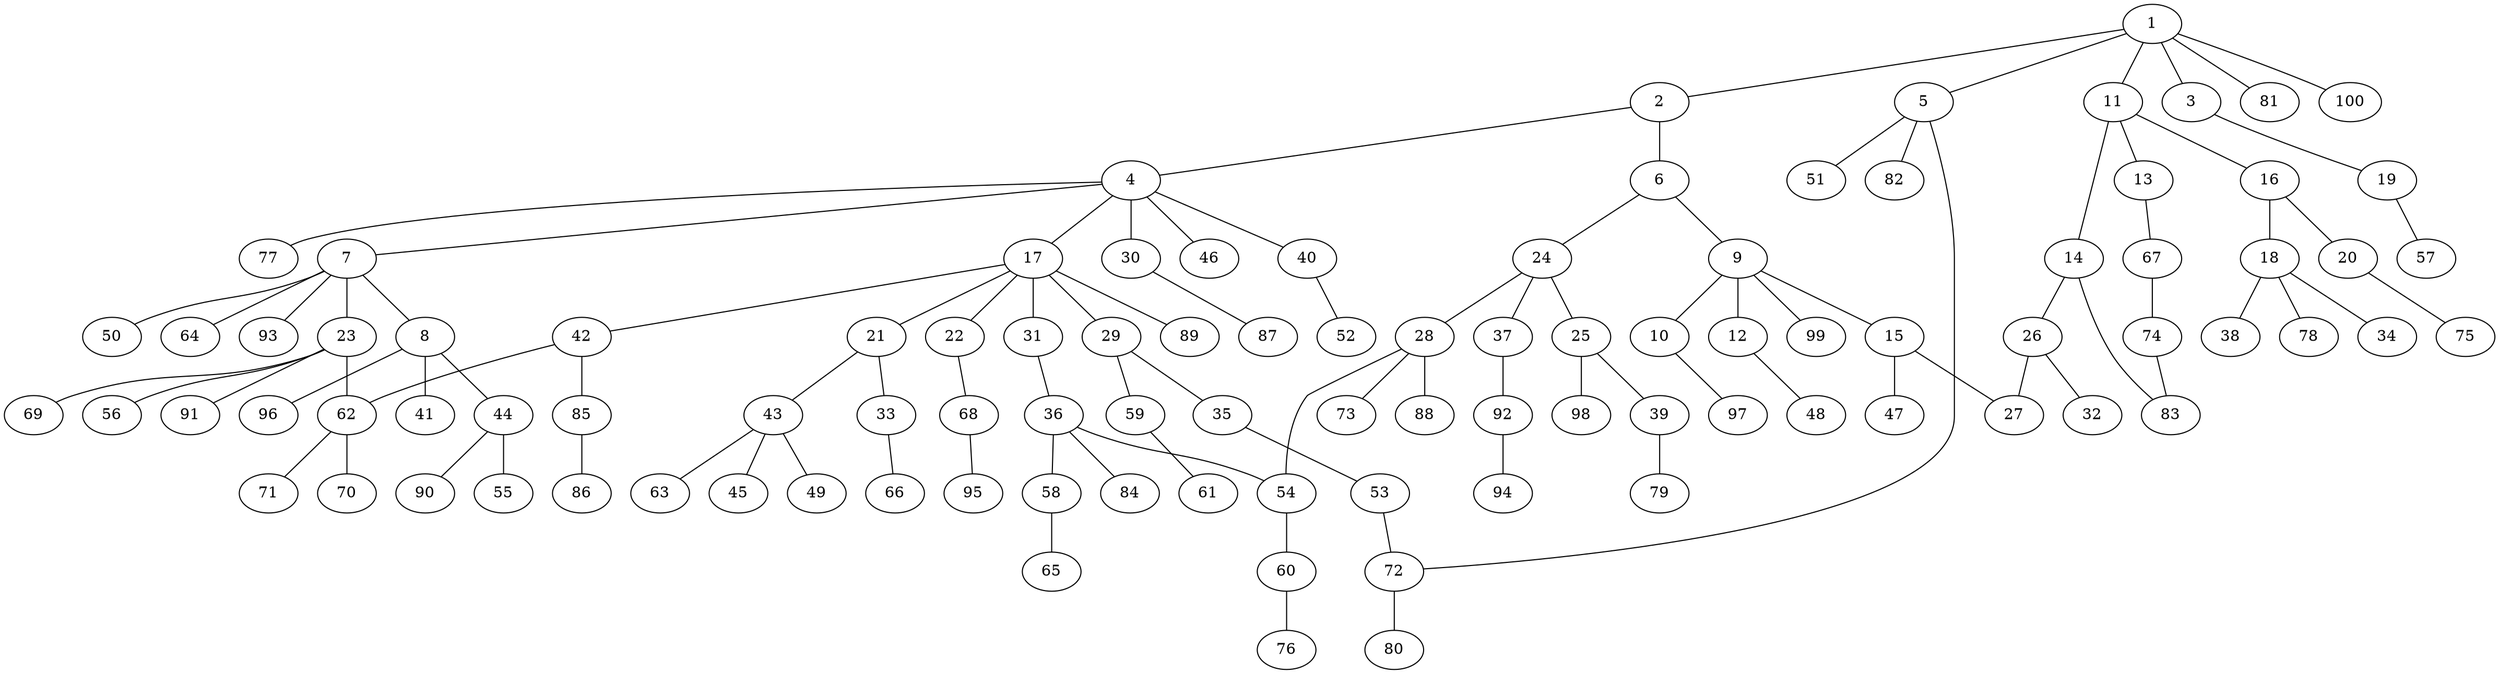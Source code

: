 graph graphname {1--2
1--3
1--5
1--11
1--81
1--100
2--4
2--6
3--19
4--7
4--17
4--30
4--40
4--46
4--77
5--51
5--72
5--82
6--9
6--24
7--8
7--23
7--50
7--64
7--93
8--41
8--44
8--96
9--10
9--12
9--15
9--99
10--97
11--13
11--14
11--16
12--48
13--67
14--26
14--83
15--27
15--47
16--18
16--20
17--21
17--22
17--29
17--31
17--42
17--89
18--34
18--38
18--78
19--57
20--75
21--33
21--43
22--68
23--56
23--62
23--69
23--91
24--25
24--28
24--37
25--39
25--98
26--27
26--32
28--54
28--73
28--88
29--35
29--59
30--87
31--36
33--66
35--53
36--54
36--58
36--84
37--92
39--79
40--52
42--62
42--85
43--45
43--49
43--63
44--55
44--90
53--72
54--60
58--65
59--61
60--76
62--70
62--71
67--74
68--95
72--80
74--83
85--86
92--94
}
